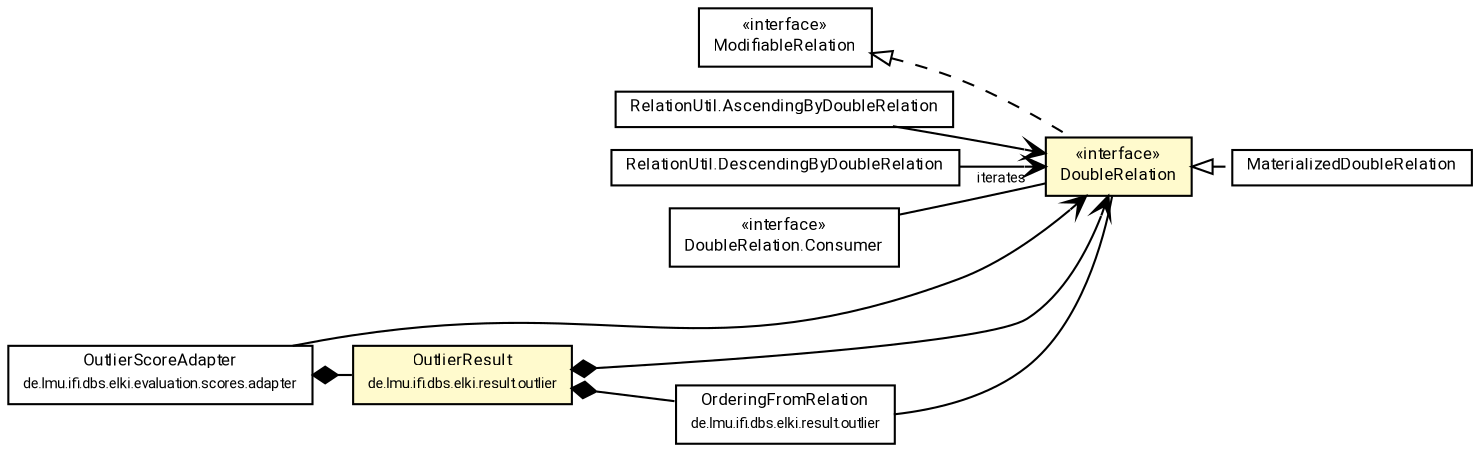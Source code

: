 #!/usr/local/bin/dot
#
# Class diagram 
# Generated by UMLGraph version R5_7_2-60-g0e99a6 (http://www.spinellis.gr/umlgraph/)
#

digraph G {
	graph [fontnames="svg"]
	edge [fontname="Roboto",fontsize=7,labelfontname="Roboto",labelfontsize=7,color="black"];
	node [fontname="Roboto",fontcolor="black",fontsize=8,shape=plaintext,margin=0,width=0,height=0];
	nodesep=0.15;
	ranksep=0.25;
	rankdir=LR;
	// de.lmu.ifi.dbs.elki.database.relation.ModifiableRelation<O>
	c3626156 [label=<<table title="de.lmu.ifi.dbs.elki.database.relation.ModifiableRelation" border="0" cellborder="1" cellspacing="0" cellpadding="2" href="ModifiableRelation.html" target="_parent">
		<tr><td><table border="0" cellspacing="0" cellpadding="1">
		<tr><td align="center" balign="center"> &#171;interface&#187; </td></tr>
		<tr><td align="center" balign="center"> <font face="Roboto">ModifiableRelation</font> </td></tr>
		</table></td></tr>
		</table>>, URL="ModifiableRelation.html"];
	// de.lmu.ifi.dbs.elki.database.relation.RelationUtil.AscendingByDoubleRelation
	c3626160 [label=<<table title="de.lmu.ifi.dbs.elki.database.relation.RelationUtil.AscendingByDoubleRelation" border="0" cellborder="1" cellspacing="0" cellpadding="2" href="RelationUtil.AscendingByDoubleRelation.html" target="_parent">
		<tr><td><table border="0" cellspacing="0" cellpadding="1">
		<tr><td align="center" balign="center"> <font face="Roboto">RelationUtil.AscendingByDoubleRelation</font> </td></tr>
		</table></td></tr>
		</table>>, URL="RelationUtil.AscendingByDoubleRelation.html"];
	// de.lmu.ifi.dbs.elki.database.relation.RelationUtil.DescendingByDoubleRelation
	c3626161 [label=<<table title="de.lmu.ifi.dbs.elki.database.relation.RelationUtil.DescendingByDoubleRelation" border="0" cellborder="1" cellspacing="0" cellpadding="2" href="RelationUtil.DescendingByDoubleRelation.html" target="_parent">
		<tr><td><table border="0" cellspacing="0" cellpadding="1">
		<tr><td align="center" balign="center"> <font face="Roboto">RelationUtil.DescendingByDoubleRelation</font> </td></tr>
		</table></td></tr>
		</table>>, URL="RelationUtil.DescendingByDoubleRelation.html"];
	// de.lmu.ifi.dbs.elki.database.relation.DoubleRelation
	c3626162 [label=<<table title="de.lmu.ifi.dbs.elki.database.relation.DoubleRelation" border="0" cellborder="1" cellspacing="0" cellpadding="2" bgcolor="lemonChiffon" href="DoubleRelation.html" target="_parent">
		<tr><td><table border="0" cellspacing="0" cellpadding="1">
		<tr><td align="center" balign="center"> &#171;interface&#187; </td></tr>
		<tr><td align="center" balign="center"> <font face="Roboto">DoubleRelation</font> </td></tr>
		</table></td></tr>
		</table>>, URL="DoubleRelation.html"];
	// de.lmu.ifi.dbs.elki.database.relation.DoubleRelation.Consumer
	c3626163 [label=<<table title="de.lmu.ifi.dbs.elki.database.relation.DoubleRelation.Consumer" border="0" cellborder="1" cellspacing="0" cellpadding="2" href="DoubleRelation.Consumer.html" target="_parent">
		<tr><td><table border="0" cellspacing="0" cellpadding="1">
		<tr><td align="center" balign="center"> &#171;interface&#187; </td></tr>
		<tr><td align="center" balign="center"> <font face="Roboto">DoubleRelation.Consumer</font> </td></tr>
		</table></td></tr>
		</table>>, URL="DoubleRelation.Consumer.html"];
	// de.lmu.ifi.dbs.elki.database.relation.MaterializedDoubleRelation
	c3627239 [label=<<table title="de.lmu.ifi.dbs.elki.database.relation.MaterializedDoubleRelation" border="0" cellborder="1" cellspacing="0" cellpadding="2" href="MaterializedDoubleRelation.html" target="_parent">
		<tr><td><table border="0" cellspacing="0" cellpadding="1">
		<tr><td align="center" balign="center"> <font face="Roboto">MaterializedDoubleRelation</font> </td></tr>
		</table></td></tr>
		</table>>, URL="MaterializedDoubleRelation.html"];
	// de.lmu.ifi.dbs.elki.result.outlier.OutlierResult
	c3627910 [label=<<table title="de.lmu.ifi.dbs.elki.result.outlier.OutlierResult" border="0" cellborder="1" cellspacing="0" cellpadding="2" bgcolor="LemonChiffon" href="../../result/outlier/OutlierResult.html" target="_parent">
		<tr><td><table border="0" cellspacing="0" cellpadding="1">
		<tr><td align="center" balign="center"> <font face="Roboto">OutlierResult</font> </td></tr>
		<tr><td align="center" balign="center"> <font face="Roboto" point-size="7.0">de.lmu.ifi.dbs.elki.result.outlier</font> </td></tr>
		</table></td></tr>
		</table>>, URL="../../result/outlier/OutlierResult.html"];
	// de.lmu.ifi.dbs.elki.result.outlier.OrderingFromRelation
	c3627914 [label=<<table title="de.lmu.ifi.dbs.elki.result.outlier.OrderingFromRelation" border="0" cellborder="1" cellspacing="0" cellpadding="2" href="../../result/outlier/OrderingFromRelation.html" target="_parent">
		<tr><td><table border="0" cellspacing="0" cellpadding="1">
		<tr><td align="center" balign="center"> <font face="Roboto">OrderingFromRelation</font> </td></tr>
		<tr><td align="center" balign="center"> <font face="Roboto" point-size="7.0">de.lmu.ifi.dbs.elki.result.outlier</font> </td></tr>
		</table></td></tr>
		</table>>, URL="../../result/outlier/OrderingFromRelation.html"];
	// de.lmu.ifi.dbs.elki.evaluation.scores.adapter.OutlierScoreAdapter
	c3627936 [label=<<table title="de.lmu.ifi.dbs.elki.evaluation.scores.adapter.OutlierScoreAdapter" border="0" cellborder="1" cellspacing="0" cellpadding="2" href="../../evaluation/scores/adapter/OutlierScoreAdapter.html" target="_parent">
		<tr><td><table border="0" cellspacing="0" cellpadding="1">
		<tr><td align="center" balign="center"> <font face="Roboto">OutlierScoreAdapter</font> </td></tr>
		<tr><td align="center" balign="center"> <font face="Roboto" point-size="7.0">de.lmu.ifi.dbs.elki.evaluation.scores.adapter</font> </td></tr>
		</table></td></tr>
		</table>>, URL="../../evaluation/scores/adapter/OutlierScoreAdapter.html"];
	// de.lmu.ifi.dbs.elki.database.relation.DoubleRelation implements de.lmu.ifi.dbs.elki.database.relation.ModifiableRelation<O>
	c3626156 -> c3626162 [arrowtail=empty,style=dashed,dir=back,weight=9];
	// de.lmu.ifi.dbs.elki.database.relation.DoubleRelation.Consumer assoc de.lmu.ifi.dbs.elki.database.relation.DoubleRelation
	c3626163 -> c3626162 [arrowhead=none,weight=2,label="iterates"];
	// de.lmu.ifi.dbs.elki.database.relation.MaterializedDoubleRelation implements de.lmu.ifi.dbs.elki.database.relation.DoubleRelation
	c3626162 -> c3627239 [arrowtail=empty,style=dashed,dir=back,weight=9];
	// de.lmu.ifi.dbs.elki.result.outlier.OutlierResult composed de.lmu.ifi.dbs.elki.result.outlier.OrderingFromRelation
	c3627910 -> c3627914 [arrowhead=none,arrowtail=diamond,dir=back,weight=6];
	// de.lmu.ifi.dbs.elki.result.outlier.OutlierResult navcomposed de.lmu.ifi.dbs.elki.database.relation.DoubleRelation
	c3627910 -> c3626162 [arrowhead=open,arrowtail=diamond,dir=both,weight=5];
	// de.lmu.ifi.dbs.elki.result.outlier.OrderingFromRelation assoc de.lmu.ifi.dbs.elki.database.relation.DoubleRelation
	c3627914 -> c3626162 [arrowhead=none,weight=2];
	// de.lmu.ifi.dbs.elki.evaluation.scores.adapter.OutlierScoreAdapter composed de.lmu.ifi.dbs.elki.result.outlier.OutlierResult
	c3627936 -> c3627910 [arrowhead=none,arrowtail=diamond,dir=back,weight=6];
	// de.lmu.ifi.dbs.elki.database.relation.RelationUtil.AscendingByDoubleRelation navassoc de.lmu.ifi.dbs.elki.database.relation.DoubleRelation
	c3626160 -> c3626162 [arrowhead=open,weight=1];
	// de.lmu.ifi.dbs.elki.database.relation.RelationUtil.DescendingByDoubleRelation navassoc de.lmu.ifi.dbs.elki.database.relation.DoubleRelation
	c3626161 -> c3626162 [arrowhead=open,weight=1];
	// de.lmu.ifi.dbs.elki.evaluation.scores.adapter.OutlierScoreAdapter navassoc de.lmu.ifi.dbs.elki.database.relation.DoubleRelation
	c3627936 -> c3626162 [arrowhead=open,weight=1];
}

